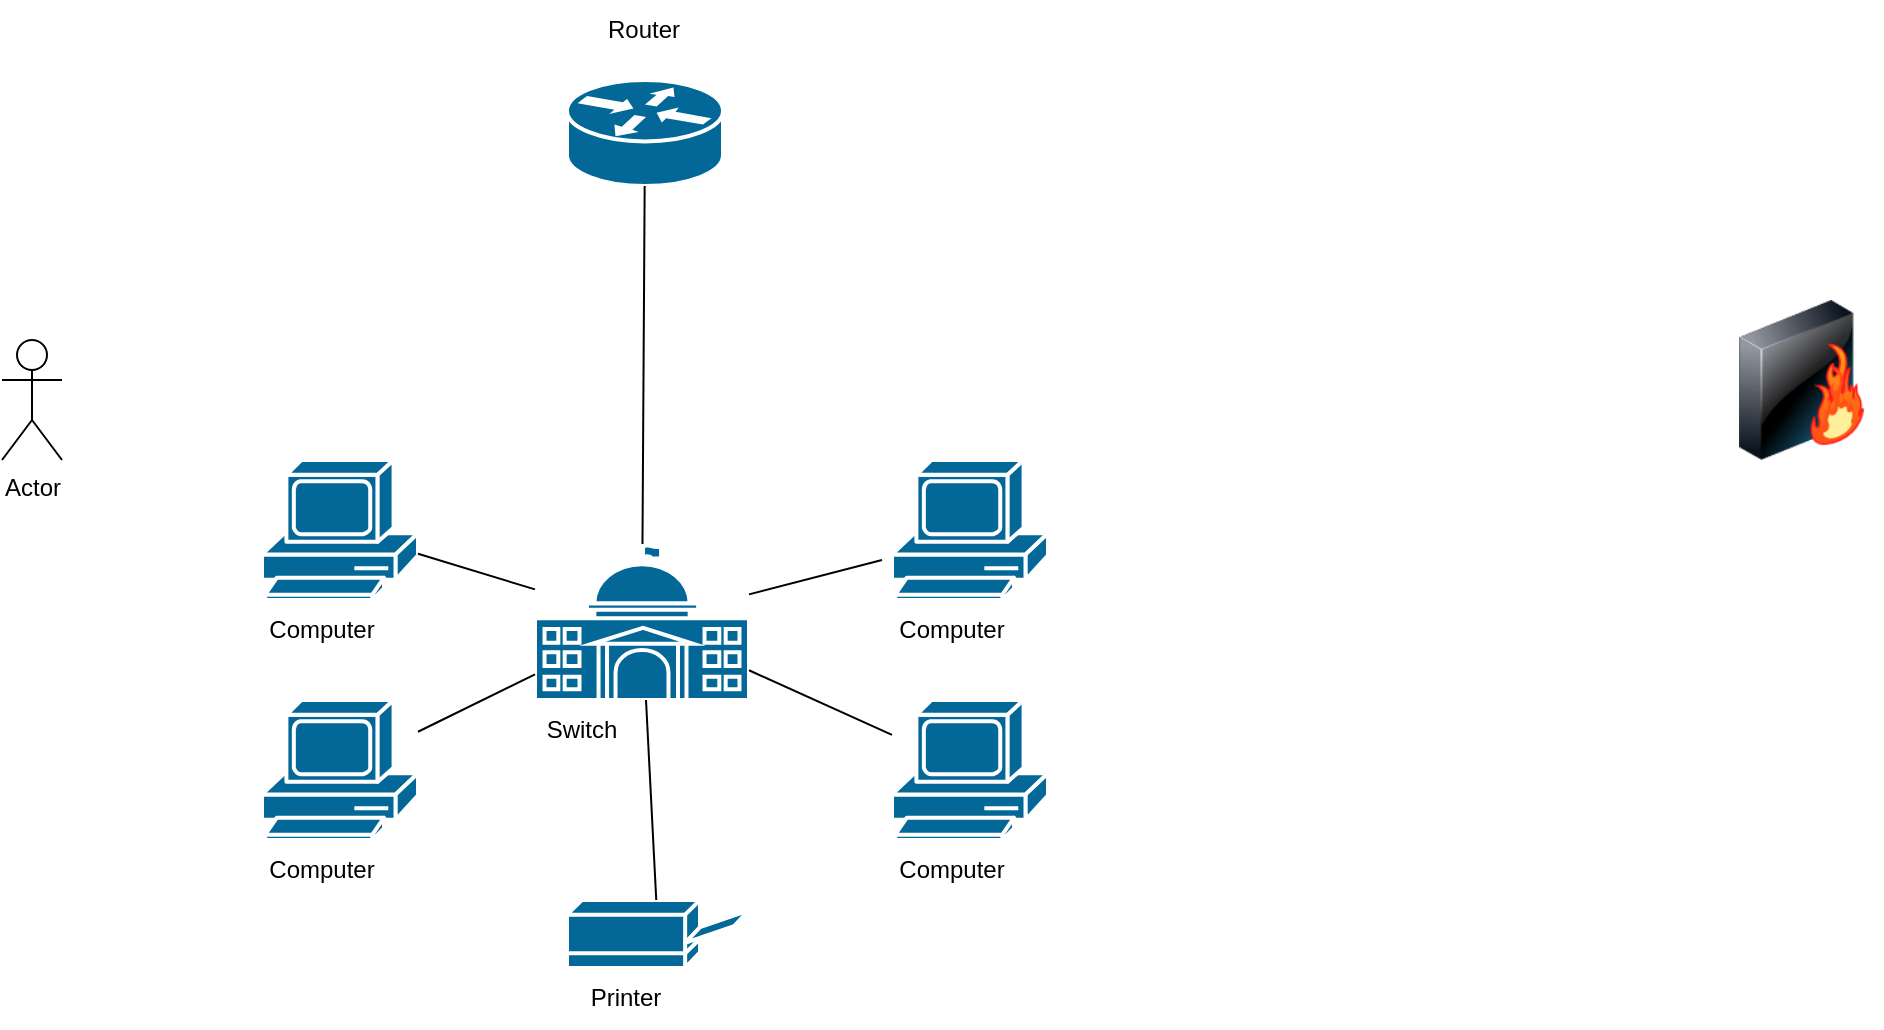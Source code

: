 <mxfile version="20.2.3" type="github">
  <diagram id="iArGaUbDBfXfmny1vaVS" name="Page-1">
    <mxGraphModel dx="1720" dy="933" grid="1" gridSize="10" guides="1" tooltips="1" connect="1" arrows="1" fold="1" page="1" pageScale="1" pageWidth="1169" pageHeight="826" math="0" shadow="0">
      <root>
        <mxCell id="0" />
        <mxCell id="1" parent="0" />
        <mxCell id="iF2bD1eZ4vPghNWMzytI-1" value="" style="shape=mxgraph.cisco.computers_and_peripherals.pc;sketch=0;html=1;pointerEvents=1;dashed=0;fillColor=#036897;strokeColor=#ffffff;strokeWidth=2;verticalLabelPosition=bottom;verticalAlign=top;align=center;outlineConnect=0;" vertex="1" parent="1">
          <mxGeometry x="545" y="240" width="78" height="70" as="geometry" />
        </mxCell>
        <mxCell id="iF2bD1eZ4vPghNWMzytI-2" value="" style="shape=mxgraph.cisco.computers_and_peripherals.pc;sketch=0;html=1;pointerEvents=1;dashed=0;fillColor=#036897;strokeColor=#ffffff;strokeWidth=2;verticalLabelPosition=bottom;verticalAlign=top;align=center;outlineConnect=0;" vertex="1" parent="1">
          <mxGeometry x="230" y="240" width="78" height="70" as="geometry" />
        </mxCell>
        <mxCell id="iF2bD1eZ4vPghNWMzytI-3" value="" style="shape=mxgraph.cisco.computers_and_peripherals.pc;sketch=0;html=1;pointerEvents=1;dashed=0;fillColor=#036897;strokeColor=#ffffff;strokeWidth=2;verticalLabelPosition=bottom;verticalAlign=top;align=center;outlineConnect=0;" vertex="1" parent="1">
          <mxGeometry x="230" y="360" width="78" height="70" as="geometry" />
        </mxCell>
        <mxCell id="iF2bD1eZ4vPghNWMzytI-4" value="" style="shape=mxgraph.cisco.computers_and_peripherals.pc;sketch=0;html=1;pointerEvents=1;dashed=0;fillColor=#036897;strokeColor=#ffffff;strokeWidth=2;verticalLabelPosition=bottom;verticalAlign=top;align=center;outlineConnect=0;" vertex="1" parent="1">
          <mxGeometry x="545" y="360" width="78" height="70" as="geometry" />
        </mxCell>
        <mxCell id="iF2bD1eZ4vPghNWMzytI-5" value="" style="shape=mxgraph.cisco.routers.router;sketch=0;html=1;pointerEvents=1;dashed=0;fillColor=#036897;strokeColor=#ffffff;strokeWidth=2;verticalLabelPosition=bottom;verticalAlign=top;align=center;outlineConnect=0;" vertex="1" parent="1">
          <mxGeometry x="382.5" y="50" width="78" height="53" as="geometry" />
        </mxCell>
        <mxCell id="iF2bD1eZ4vPghNWMzytI-13" value="Actor" style="shape=umlActor;verticalLabelPosition=bottom;verticalAlign=top;html=1;outlineConnect=0;" vertex="1" parent="1">
          <mxGeometry x="100" y="180" width="30" height="60" as="geometry" />
        </mxCell>
        <mxCell id="iF2bD1eZ4vPghNWMzytI-14" value="" style="shape=mxgraph.cisco.computers_and_peripherals.printer;sketch=0;html=1;pointerEvents=1;dashed=0;fillColor=#036897;strokeColor=#ffffff;strokeWidth=2;verticalLabelPosition=bottom;verticalAlign=top;align=center;outlineConnect=0;" vertex="1" parent="1">
          <mxGeometry x="382.5" y="460" width="91" height="34" as="geometry" />
        </mxCell>
        <mxCell id="iF2bD1eZ4vPghNWMzytI-16" value="" style="shape=mxgraph.cisco.buildings.government_building;sketch=0;html=1;pointerEvents=1;dashed=0;fillColor=#036897;strokeColor=#ffffff;strokeWidth=2;verticalLabelPosition=bottom;verticalAlign=top;align=center;outlineConnect=0;" vertex="1" parent="1">
          <mxGeometry x="366.5" y="282" width="107" height="78" as="geometry" />
        </mxCell>
        <mxCell id="iF2bD1eZ4vPghNWMzytI-19" value="" style="endArrow=none;html=1;rounded=0;" edge="1" parent="1" source="iF2bD1eZ4vPghNWMzytI-16">
          <mxGeometry width="50" height="50" relative="1" as="geometry">
            <mxPoint x="490" y="340" as="sourcePoint" />
            <mxPoint x="540" y="290" as="targetPoint" />
          </mxGeometry>
        </mxCell>
        <mxCell id="iF2bD1eZ4vPghNWMzytI-20" value="" style="endArrow=none;html=1;rounded=0;" edge="1" parent="1" source="iF2bD1eZ4vPghNWMzytI-2" target="iF2bD1eZ4vPghNWMzytI-16">
          <mxGeometry width="50" height="50" relative="1" as="geometry">
            <mxPoint x="310" y="340" as="sourcePoint" />
            <mxPoint x="360" y="290" as="targetPoint" />
          </mxGeometry>
        </mxCell>
        <mxCell id="iF2bD1eZ4vPghNWMzytI-21" value="" style="endArrow=none;html=1;rounded=0;" edge="1" parent="1" source="iF2bD1eZ4vPghNWMzytI-3" target="iF2bD1eZ4vPghNWMzytI-16">
          <mxGeometry width="50" height="50" relative="1" as="geometry">
            <mxPoint x="320" y="400" as="sourcePoint" />
            <mxPoint x="370" y="350" as="targetPoint" />
          </mxGeometry>
        </mxCell>
        <mxCell id="iF2bD1eZ4vPghNWMzytI-22" value="" style="endArrow=none;html=1;rounded=0;" edge="1" parent="1" source="iF2bD1eZ4vPghNWMzytI-14" target="iF2bD1eZ4vPghNWMzytI-16">
          <mxGeometry width="50" height="50" relative="1" as="geometry">
            <mxPoint x="400" y="440" as="sourcePoint" />
            <mxPoint x="450" y="390" as="targetPoint" />
          </mxGeometry>
        </mxCell>
        <mxCell id="iF2bD1eZ4vPghNWMzytI-23" value="" style="endArrow=none;html=1;rounded=0;" edge="1" parent="1" source="iF2bD1eZ4vPghNWMzytI-16" target="iF2bD1eZ4vPghNWMzytI-4">
          <mxGeometry width="50" height="50" relative="1" as="geometry">
            <mxPoint x="490" y="400" as="sourcePoint" />
            <mxPoint x="540" y="350" as="targetPoint" />
          </mxGeometry>
        </mxCell>
        <mxCell id="iF2bD1eZ4vPghNWMzytI-24" value="" style="endArrow=none;html=1;rounded=0;" edge="1" parent="1" source="iF2bD1eZ4vPghNWMzytI-16" target="iF2bD1eZ4vPghNWMzytI-5">
          <mxGeometry width="50" height="50" relative="1" as="geometry">
            <mxPoint x="400" y="320" as="sourcePoint" />
            <mxPoint x="450" y="270" as="targetPoint" />
          </mxGeometry>
        </mxCell>
        <mxCell id="iF2bD1eZ4vPghNWMzytI-25" value="" style="image;html=1;image=img/lib/clip_art/networking/Firewall-page1_128x128.png" vertex="1" parent="1">
          <mxGeometry x="960" y="160" width="80" height="80" as="geometry" />
        </mxCell>
        <mxCell id="iF2bD1eZ4vPghNWMzytI-26" value="Printer" style="text;html=1;strokeColor=none;fillColor=none;align=center;verticalAlign=middle;whiteSpace=wrap;rounded=0;" vertex="1" parent="1">
          <mxGeometry x="382" y="494" width="60" height="30" as="geometry" />
        </mxCell>
        <mxCell id="iF2bD1eZ4vPghNWMzytI-27" value="Computer" style="text;html=1;strokeColor=none;fillColor=none;align=center;verticalAlign=middle;whiteSpace=wrap;rounded=0;" vertex="1" parent="1">
          <mxGeometry x="230" y="430" width="60" height="30" as="geometry" />
        </mxCell>
        <mxCell id="iF2bD1eZ4vPghNWMzytI-28" value="Computer" style="text;html=1;strokeColor=none;fillColor=none;align=center;verticalAlign=middle;whiteSpace=wrap;rounded=0;" vertex="1" parent="1">
          <mxGeometry x="230" y="310" width="60" height="30" as="geometry" />
        </mxCell>
        <mxCell id="iF2bD1eZ4vPghNWMzytI-29" value="Switch" style="text;html=1;strokeColor=none;fillColor=none;align=center;verticalAlign=middle;whiteSpace=wrap;rounded=0;" vertex="1" parent="1">
          <mxGeometry x="360" y="360" width="60" height="30" as="geometry" />
        </mxCell>
        <mxCell id="iF2bD1eZ4vPghNWMzytI-30" value="Computer" style="text;html=1;strokeColor=none;fillColor=none;align=center;verticalAlign=middle;whiteSpace=wrap;rounded=0;" vertex="1" parent="1">
          <mxGeometry x="545" y="430" width="60" height="30" as="geometry" />
        </mxCell>
        <mxCell id="iF2bD1eZ4vPghNWMzytI-31" value="Computer" style="text;html=1;strokeColor=none;fillColor=none;align=center;verticalAlign=middle;whiteSpace=wrap;rounded=0;" vertex="1" parent="1">
          <mxGeometry x="545" y="310" width="60" height="30" as="geometry" />
        </mxCell>
        <mxCell id="iF2bD1eZ4vPghNWMzytI-32" value="Router" style="text;html=1;strokeColor=none;fillColor=none;align=center;verticalAlign=middle;whiteSpace=wrap;rounded=0;" vertex="1" parent="1">
          <mxGeometry x="391" y="10" width="60" height="30" as="geometry" />
        </mxCell>
      </root>
    </mxGraphModel>
  </diagram>
</mxfile>
